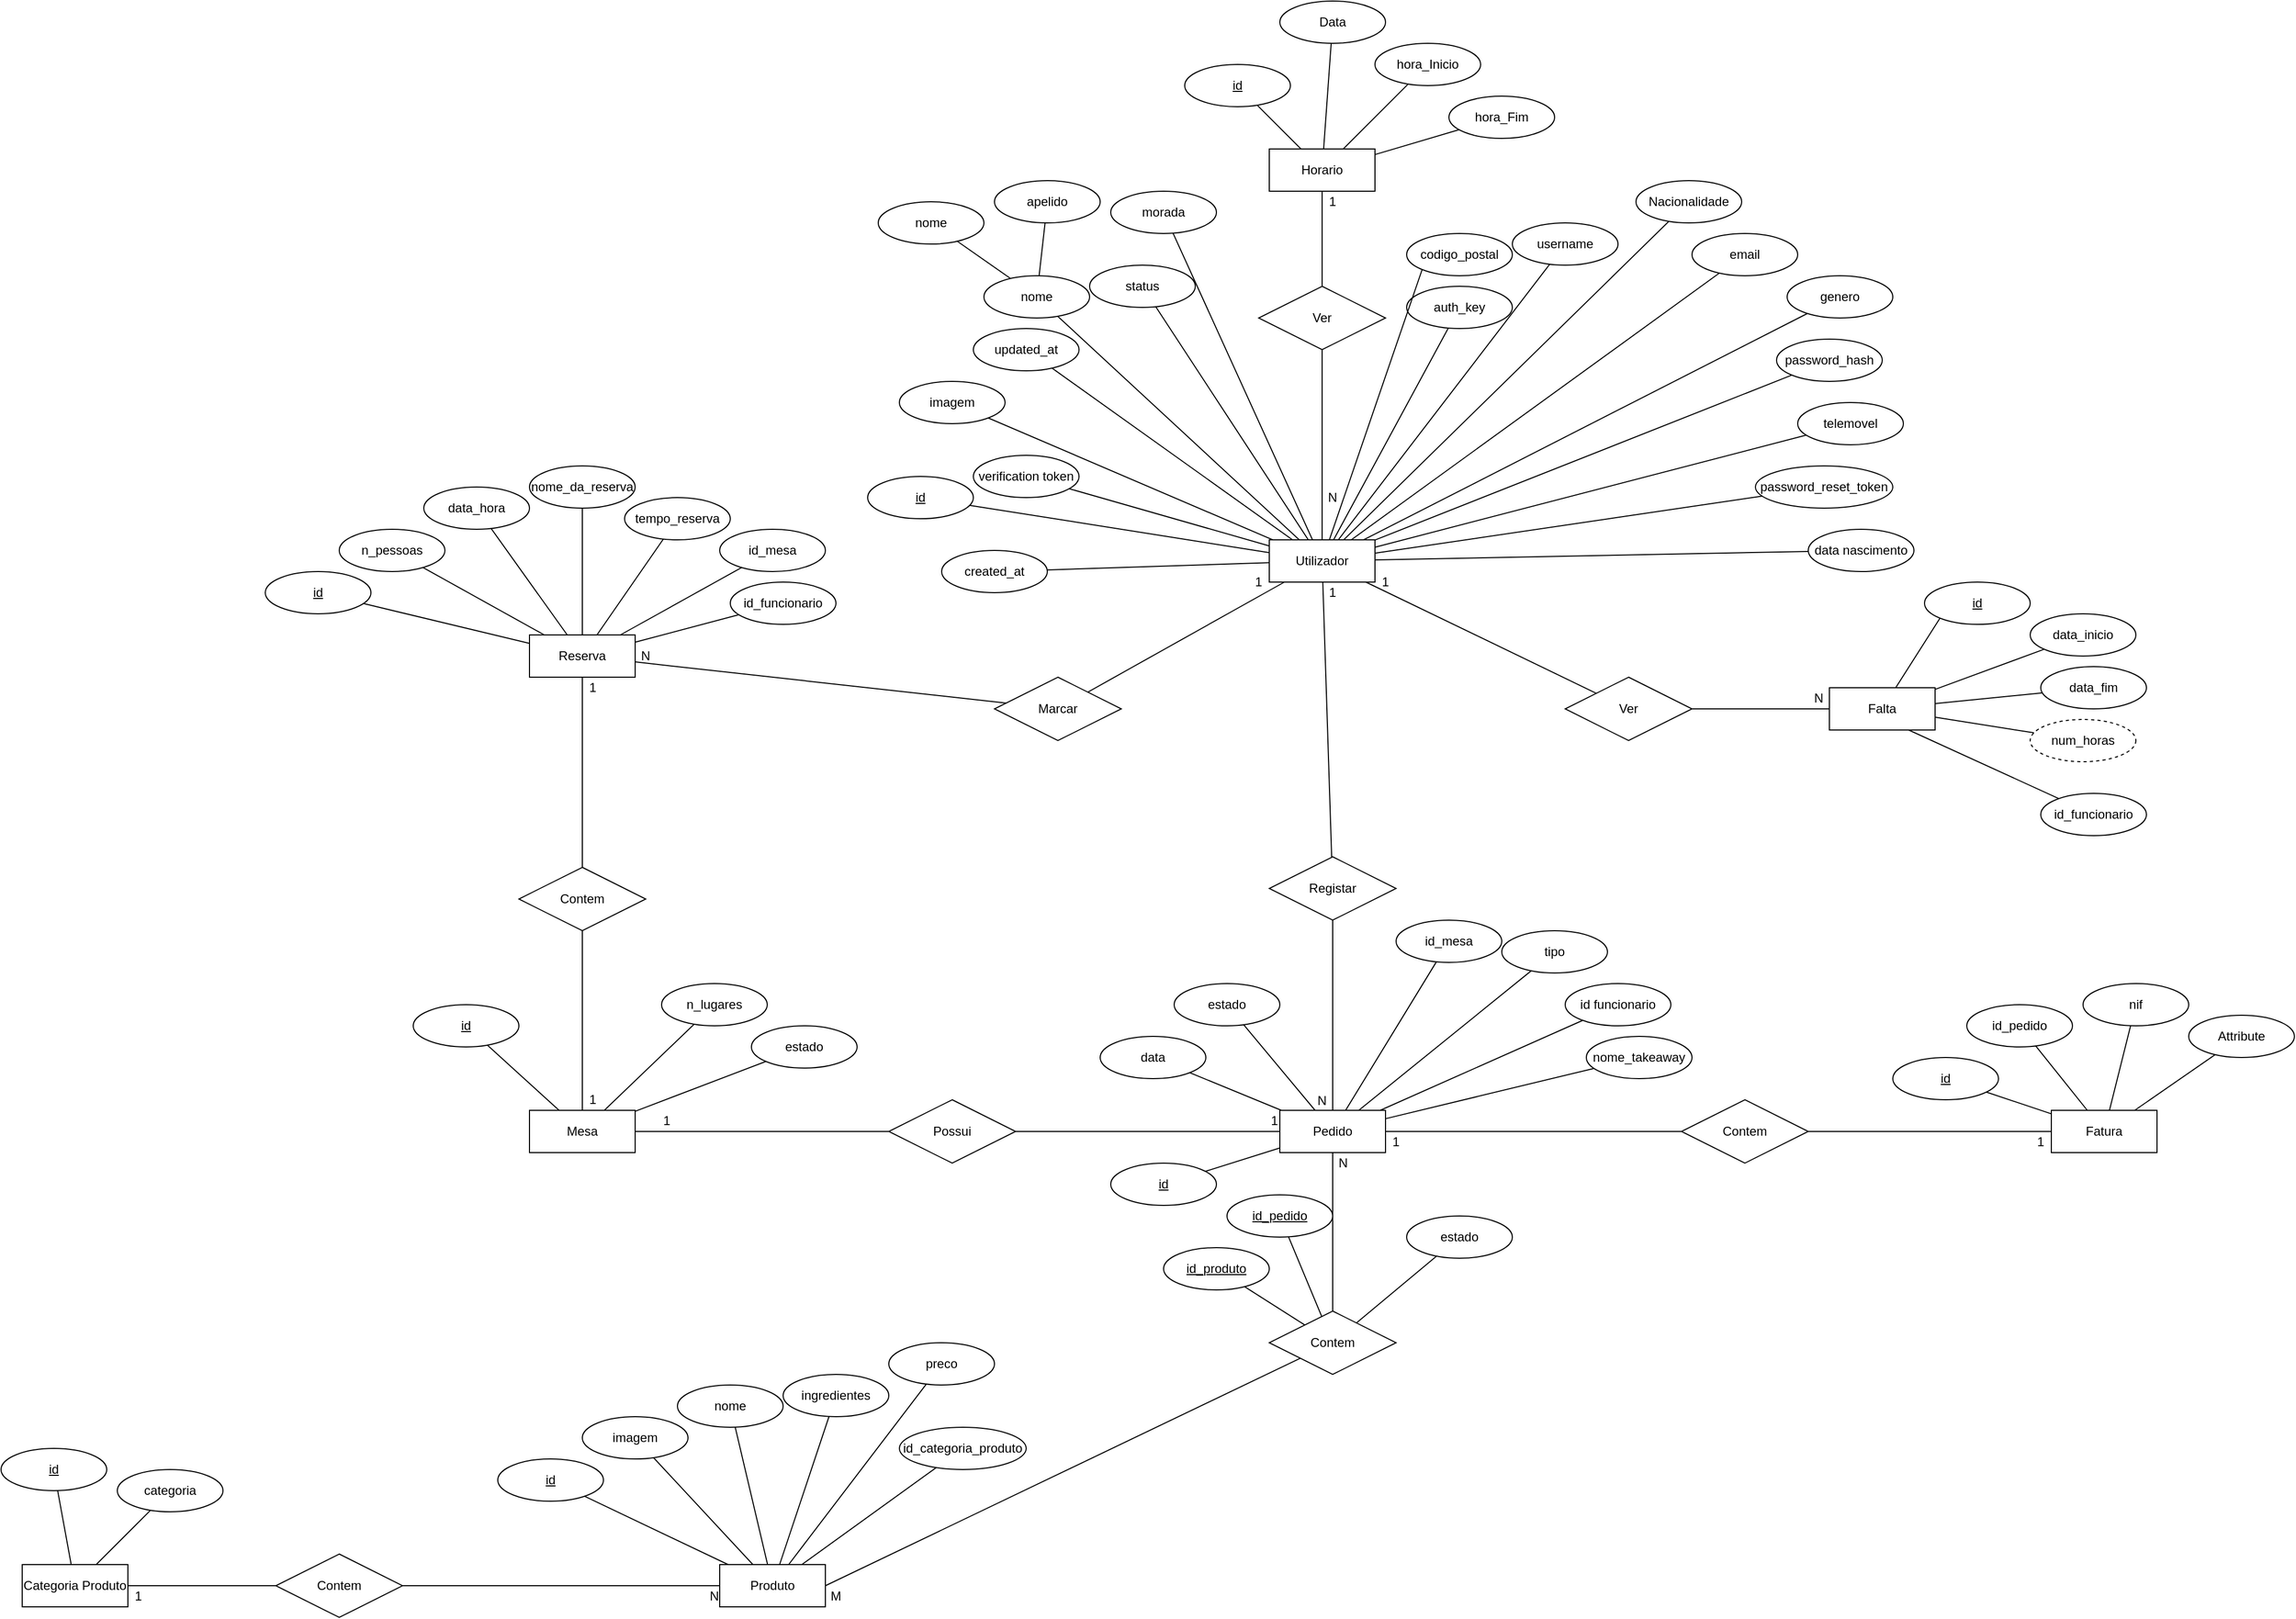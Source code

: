 <mxfile version="13.8.1" type="device"><diagram id="C5RBs43oDa-KdzZeNtuy" name="Page-1"><mxGraphModel dx="1725" dy="511" grid="1" gridSize="10" guides="1" tooltips="1" connect="1" arrows="1" fold="1" page="1" pageScale="1" pageWidth="827" pageHeight="1169" math="0" shadow="0"><root><mxCell id="WIyWlLk6GJQsqaUBKTNV-0"/><mxCell id="WIyWlLk6GJQsqaUBKTNV-1" parent="WIyWlLk6GJQsqaUBKTNV-0"/><mxCell id="tw2phySvAn0_-a8bpl9x-1" value="Horario" style="whiteSpace=wrap;html=1;align=center;" parent="WIyWlLk6GJQsqaUBKTNV-1" vertex="1"><mxGeometry x="380" y="140" width="100" height="40" as="geometry"/></mxCell><mxCell id="tw2phySvAn0_-a8bpl9x-2" value="id" style="ellipse;whiteSpace=wrap;html=1;align=center;fontStyle=4;" parent="WIyWlLk6GJQsqaUBKTNV-1" vertex="1"><mxGeometry x="300" y="60" width="100" height="40" as="geometry"/></mxCell><mxCell id="tw2phySvAn0_-a8bpl9x-4" value="Data" style="ellipse;whiteSpace=wrap;html=1;align=center;" parent="WIyWlLk6GJQsqaUBKTNV-1" vertex="1"><mxGeometry x="390" width="100" height="40" as="geometry"/></mxCell><mxCell id="tw2phySvAn0_-a8bpl9x-5" value="hora_Inicio" style="ellipse;whiteSpace=wrap;html=1;align=center;" parent="WIyWlLk6GJQsqaUBKTNV-1" vertex="1"><mxGeometry x="480" y="40" width="100" height="40" as="geometry"/></mxCell><mxCell id="tw2phySvAn0_-a8bpl9x-6" value="hora_Fim" style="ellipse;whiteSpace=wrap;html=1;align=center;" parent="WIyWlLk6GJQsqaUBKTNV-1" vertex="1"><mxGeometry x="550" y="90" width="100" height="40" as="geometry"/></mxCell><mxCell id="tw2phySvAn0_-a8bpl9x-7" value="" style="endArrow=none;html=1;rounded=0;" parent="WIyWlLk6GJQsqaUBKTNV-1" source="tw2phySvAn0_-a8bpl9x-2" target="tw2phySvAn0_-a8bpl9x-1" edge="1"><mxGeometry relative="1" as="geometry"><mxPoint x="330" y="170" as="sourcePoint"/><mxPoint x="490" y="170" as="targetPoint"/></mxGeometry></mxCell><mxCell id="tw2phySvAn0_-a8bpl9x-8" value="" style="endArrow=none;html=1;rounded=0;" parent="WIyWlLk6GJQsqaUBKTNV-1" source="tw2phySvAn0_-a8bpl9x-4" target="tw2phySvAn0_-a8bpl9x-1" edge="1"><mxGeometry relative="1" as="geometry"><mxPoint x="330" y="170" as="sourcePoint"/><mxPoint x="490" y="170" as="targetPoint"/></mxGeometry></mxCell><mxCell id="tw2phySvAn0_-a8bpl9x-9" value="" style="endArrow=none;html=1;rounded=0;" parent="WIyWlLk6GJQsqaUBKTNV-1" source="tw2phySvAn0_-a8bpl9x-5" target="tw2phySvAn0_-a8bpl9x-1" edge="1"><mxGeometry relative="1" as="geometry"><mxPoint x="330" y="170" as="sourcePoint"/><mxPoint x="490" y="170" as="targetPoint"/></mxGeometry></mxCell><mxCell id="tw2phySvAn0_-a8bpl9x-10" value="" style="endArrow=none;html=1;rounded=0;" parent="WIyWlLk6GJQsqaUBKTNV-1" source="tw2phySvAn0_-a8bpl9x-6" target="tw2phySvAn0_-a8bpl9x-1" edge="1"><mxGeometry relative="1" as="geometry"><mxPoint x="330" y="170" as="sourcePoint"/><mxPoint x="490" y="170" as="targetPoint"/></mxGeometry></mxCell><mxCell id="tw2phySvAn0_-a8bpl9x-11" value="Ver" style="shape=rhombus;perimeter=rhombusPerimeter;whiteSpace=wrap;html=1;align=center;" parent="WIyWlLk6GJQsqaUBKTNV-1" vertex="1"><mxGeometry x="370" y="270" width="120" height="60" as="geometry"/></mxCell><mxCell id="tw2phySvAn0_-a8bpl9x-12" value="Utilizador" style="whiteSpace=wrap;html=1;align=center;" parent="WIyWlLk6GJQsqaUBKTNV-1" vertex="1"><mxGeometry x="380" y="510" width="100" height="40" as="geometry"/></mxCell><mxCell id="tw2phySvAn0_-a8bpl9x-14" value="id" style="ellipse;whiteSpace=wrap;html=1;align=center;fontStyle=4;" parent="WIyWlLk6GJQsqaUBKTNV-1" vertex="1"><mxGeometry y="450" width="100" height="40" as="geometry"/></mxCell><mxCell id="tw2phySvAn0_-a8bpl9x-15" value="imagem" style="ellipse;whiteSpace=wrap;html=1;align=center;" parent="WIyWlLk6GJQsqaUBKTNV-1" vertex="1"><mxGeometry x="30" y="360" width="100" height="40" as="geometry"/></mxCell><mxCell id="tw2phySvAn0_-a8bpl9x-16" value="nome" style="ellipse;whiteSpace=wrap;html=1;align=center;" parent="WIyWlLk6GJQsqaUBKTNV-1" vertex="1"><mxGeometry x="110" y="260" width="100" height="40" as="geometry"/></mxCell><mxCell id="tw2phySvAn0_-a8bpl9x-17" value="nome" style="ellipse;whiteSpace=wrap;html=1;align=center;" parent="WIyWlLk6GJQsqaUBKTNV-1" vertex="1"><mxGeometry x="10" y="190" width="100" height="40" as="geometry"/></mxCell><mxCell id="tw2phySvAn0_-a8bpl9x-18" value="apelido" style="ellipse;whiteSpace=wrap;html=1;align=center;" parent="WIyWlLk6GJQsqaUBKTNV-1" vertex="1"><mxGeometry x="120" y="170" width="100" height="40" as="geometry"/></mxCell><mxCell id="tw2phySvAn0_-a8bpl9x-19" value="" style="endArrow=none;html=1;rounded=0;" parent="WIyWlLk6GJQsqaUBKTNV-1" source="tw2phySvAn0_-a8bpl9x-17" target="tw2phySvAn0_-a8bpl9x-16" edge="1"><mxGeometry relative="1" as="geometry"><mxPoint x="330" y="350" as="sourcePoint"/><mxPoint x="490" y="350" as="targetPoint"/></mxGeometry></mxCell><mxCell id="tw2phySvAn0_-a8bpl9x-21" value="" style="endArrow=none;html=1;rounded=0;" parent="WIyWlLk6GJQsqaUBKTNV-1" source="tw2phySvAn0_-a8bpl9x-18" target="tw2phySvAn0_-a8bpl9x-16" edge="1"><mxGeometry relative="1" as="geometry"><mxPoint x="330" y="350" as="sourcePoint"/><mxPoint x="490" y="350" as="targetPoint"/></mxGeometry></mxCell><mxCell id="tw2phySvAn0_-a8bpl9x-22" value="morada" style="ellipse;whiteSpace=wrap;html=1;align=center;" parent="WIyWlLk6GJQsqaUBKTNV-1" vertex="1"><mxGeometry x="230" y="180" width="100" height="40" as="geometry"/></mxCell><mxCell id="tw2phySvAn0_-a8bpl9x-23" value="codigo_postal" style="ellipse;whiteSpace=wrap;html=1;align=center;" parent="WIyWlLk6GJQsqaUBKTNV-1" vertex="1"><mxGeometry x="510" y="220" width="100" height="40" as="geometry"/></mxCell><mxCell id="tw2phySvAn0_-a8bpl9x-25" value="" style="endArrow=none;html=1;rounded=0;" parent="WIyWlLk6GJQsqaUBKTNV-1" source="tw2phySvAn0_-a8bpl9x-16" target="tw2phySvAn0_-a8bpl9x-12" edge="1"><mxGeometry relative="1" as="geometry"><mxPoint x="330" y="350" as="sourcePoint"/><mxPoint x="490" y="350" as="targetPoint"/></mxGeometry></mxCell><mxCell id="tw2phySvAn0_-a8bpl9x-26" value="Nacionalidade" style="ellipse;whiteSpace=wrap;html=1;align=center;" parent="WIyWlLk6GJQsqaUBKTNV-1" vertex="1"><mxGeometry x="727" y="170" width="100" height="40" as="geometry"/></mxCell><mxCell id="tw2phySvAn0_-a8bpl9x-27" value="genero" style="ellipse;whiteSpace=wrap;html=1;align=center;" parent="WIyWlLk6GJQsqaUBKTNV-1" vertex="1"><mxGeometry x="870" y="260" width="100" height="40" as="geometry"/></mxCell><mxCell id="tw2phySvAn0_-a8bpl9x-28" value="telemovel" style="ellipse;whiteSpace=wrap;html=1;align=center;" parent="WIyWlLk6GJQsqaUBKTNV-1" vertex="1"><mxGeometry x="880" y="380" width="100" height="40" as="geometry"/></mxCell><mxCell id="tw2phySvAn0_-a8bpl9x-29" value="data nascimento" style="ellipse;whiteSpace=wrap;html=1;align=center;" parent="WIyWlLk6GJQsqaUBKTNV-1" vertex="1"><mxGeometry x="890" y="500" width="100" height="40" as="geometry"/></mxCell><mxCell id="tw2phySvAn0_-a8bpl9x-30" value="username" style="ellipse;whiteSpace=wrap;html=1;align=center;" parent="WIyWlLk6GJQsqaUBKTNV-1" vertex="1"><mxGeometry x="610" y="210" width="100" height="40" as="geometry"/></mxCell><mxCell id="tw2phySvAn0_-a8bpl9x-31" value="email" style="ellipse;whiteSpace=wrap;html=1;align=center;" parent="WIyWlLk6GJQsqaUBKTNV-1" vertex="1"><mxGeometry x="780" y="220" width="100" height="40" as="geometry"/></mxCell><mxCell id="tw2phySvAn0_-a8bpl9x-32" value="auth_key" style="ellipse;whiteSpace=wrap;html=1;align=center;" parent="WIyWlLk6GJQsqaUBKTNV-1" vertex="1"><mxGeometry x="510" y="270" width="100" height="40" as="geometry"/></mxCell><mxCell id="tw2phySvAn0_-a8bpl9x-33" value="password_hash" style="ellipse;whiteSpace=wrap;html=1;align=center;" parent="WIyWlLk6GJQsqaUBKTNV-1" vertex="1"><mxGeometry x="860" y="320" width="100" height="40" as="geometry"/></mxCell><mxCell id="tw2phySvAn0_-a8bpl9x-34" value="password_reset_token" style="ellipse;whiteSpace=wrap;html=1;align=center;" parent="WIyWlLk6GJQsqaUBKTNV-1" vertex="1"><mxGeometry x="840" y="440" width="130" height="40" as="geometry"/></mxCell><mxCell id="tw2phySvAn0_-a8bpl9x-35" value="verification token" style="ellipse;whiteSpace=wrap;html=1;align=center;" parent="WIyWlLk6GJQsqaUBKTNV-1" vertex="1"><mxGeometry x="100" y="430" width="100" height="40" as="geometry"/></mxCell><mxCell id="tw2phySvAn0_-a8bpl9x-36" value="status" style="ellipse;whiteSpace=wrap;html=1;align=center;" parent="WIyWlLk6GJQsqaUBKTNV-1" vertex="1"><mxGeometry x="210" y="250" width="100" height="40" as="geometry"/></mxCell><mxCell id="tw2phySvAn0_-a8bpl9x-37" value="created_at" style="ellipse;whiteSpace=wrap;html=1;align=center;" parent="WIyWlLk6GJQsqaUBKTNV-1" vertex="1"><mxGeometry x="70" y="520" width="100" height="40" as="geometry"/></mxCell><mxCell id="tw2phySvAn0_-a8bpl9x-38" value="updated_at" style="ellipse;whiteSpace=wrap;html=1;align=center;" parent="WIyWlLk6GJQsqaUBKTNV-1" vertex="1"><mxGeometry x="100" y="310" width="100" height="40" as="geometry"/></mxCell><mxCell id="tw2phySvAn0_-a8bpl9x-39" value="" style="endArrow=none;html=1;rounded=0;" parent="WIyWlLk6GJQsqaUBKTNV-1" source="tw2phySvAn0_-a8bpl9x-14" target="tw2phySvAn0_-a8bpl9x-12" edge="1"><mxGeometry relative="1" as="geometry"><mxPoint x="330" y="350" as="sourcePoint"/><mxPoint x="490" y="350" as="targetPoint"/></mxGeometry></mxCell><mxCell id="tw2phySvAn0_-a8bpl9x-40" value="" style="endArrow=none;html=1;rounded=0;" parent="WIyWlLk6GJQsqaUBKTNV-1" source="tw2phySvAn0_-a8bpl9x-15" target="tw2phySvAn0_-a8bpl9x-12" edge="1"><mxGeometry relative="1" as="geometry"><mxPoint x="330" y="350" as="sourcePoint"/><mxPoint x="490" y="350" as="targetPoint"/></mxGeometry></mxCell><mxCell id="tw2phySvAn0_-a8bpl9x-42" value="" style="endArrow=none;html=1;rounded=0;" parent="WIyWlLk6GJQsqaUBKTNV-1" source="tw2phySvAn0_-a8bpl9x-38" target="tw2phySvAn0_-a8bpl9x-12" edge="1"><mxGeometry relative="1" as="geometry"><mxPoint x="330" y="350" as="sourcePoint"/><mxPoint x="490" y="350" as="targetPoint"/></mxGeometry></mxCell><mxCell id="tw2phySvAn0_-a8bpl9x-43" value="" style="endArrow=none;html=1;rounded=0;" parent="WIyWlLk6GJQsqaUBKTNV-1" source="tw2phySvAn0_-a8bpl9x-36" target="tw2phySvAn0_-a8bpl9x-12" edge="1"><mxGeometry relative="1" as="geometry"><mxPoint x="330" y="350" as="sourcePoint"/><mxPoint x="490" y="350" as="targetPoint"/></mxGeometry></mxCell><mxCell id="tw2phySvAn0_-a8bpl9x-45" value="" style="endArrow=none;html=1;rounded=0;" parent="WIyWlLk6GJQsqaUBKTNV-1" source="tw2phySvAn0_-a8bpl9x-22" target="tw2phySvAn0_-a8bpl9x-12" edge="1"><mxGeometry relative="1" as="geometry"><mxPoint x="330" y="350" as="sourcePoint"/><mxPoint x="490" y="350" as="targetPoint"/></mxGeometry></mxCell><mxCell id="tw2phySvAn0_-a8bpl9x-46" value="" style="endArrow=none;html=1;rounded=0;" parent="WIyWlLk6GJQsqaUBKTNV-1" source="tw2phySvAn0_-a8bpl9x-30" target="tw2phySvAn0_-a8bpl9x-12" edge="1"><mxGeometry relative="1" as="geometry"><mxPoint x="330" y="350" as="sourcePoint"/><mxPoint x="490" y="350" as="targetPoint"/></mxGeometry></mxCell><mxCell id="tw2phySvAn0_-a8bpl9x-48" value="" style="endArrow=none;html=1;rounded=0;" parent="WIyWlLk6GJQsqaUBKTNV-1" source="tw2phySvAn0_-a8bpl9x-32" target="tw2phySvAn0_-a8bpl9x-12" edge="1"><mxGeometry relative="1" as="geometry"><mxPoint x="330" y="350" as="sourcePoint"/><mxPoint x="490" y="350" as="targetPoint"/></mxGeometry></mxCell><mxCell id="tw2phySvAn0_-a8bpl9x-49" value="" style="endArrow=none;html=1;rounded=0;" parent="WIyWlLk6GJQsqaUBKTNV-1" source="tw2phySvAn0_-a8bpl9x-26" target="tw2phySvAn0_-a8bpl9x-12" edge="1"><mxGeometry relative="1" as="geometry"><mxPoint x="330" y="350" as="sourcePoint"/><mxPoint x="490" y="350" as="targetPoint"/></mxGeometry></mxCell><mxCell id="tw2phySvAn0_-a8bpl9x-50" value="" style="endArrow=none;html=1;rounded=0;" parent="WIyWlLk6GJQsqaUBKTNV-1" source="tw2phySvAn0_-a8bpl9x-31" target="tw2phySvAn0_-a8bpl9x-12" edge="1"><mxGeometry relative="1" as="geometry"><mxPoint x="330" y="350" as="sourcePoint"/><mxPoint x="490" y="350" as="targetPoint"/></mxGeometry></mxCell><mxCell id="tw2phySvAn0_-a8bpl9x-51" value="" style="endArrow=none;html=1;rounded=0;" parent="WIyWlLk6GJQsqaUBKTNV-1" source="tw2phySvAn0_-a8bpl9x-27" target="tw2phySvAn0_-a8bpl9x-12" edge="1"><mxGeometry relative="1" as="geometry"><mxPoint x="330" y="350" as="sourcePoint"/><mxPoint x="490" y="350" as="targetPoint"/></mxGeometry></mxCell><mxCell id="tw2phySvAn0_-a8bpl9x-52" value="" style="endArrow=none;html=1;rounded=0;" parent="WIyWlLk6GJQsqaUBKTNV-1" source="tw2phySvAn0_-a8bpl9x-33" target="tw2phySvAn0_-a8bpl9x-12" edge="1"><mxGeometry relative="1" as="geometry"><mxPoint x="610" y="430" as="sourcePoint"/><mxPoint x="490" y="350" as="targetPoint"/></mxGeometry></mxCell><mxCell id="tw2phySvAn0_-a8bpl9x-53" value="" style="endArrow=none;html=1;rounded=0;" parent="WIyWlLk6GJQsqaUBKTNV-1" source="tw2phySvAn0_-a8bpl9x-28" target="tw2phySvAn0_-a8bpl9x-12" edge="1"><mxGeometry relative="1" as="geometry"><mxPoint x="330" y="350" as="sourcePoint"/><mxPoint x="490" y="350" as="targetPoint"/></mxGeometry></mxCell><mxCell id="tw2phySvAn0_-a8bpl9x-54" value="" style="endArrow=none;html=1;rounded=0;" parent="WIyWlLk6GJQsqaUBKTNV-1" source="tw2phySvAn0_-a8bpl9x-34" target="tw2phySvAn0_-a8bpl9x-12" edge="1"><mxGeometry relative="1" as="geometry"><mxPoint x="330" y="350" as="sourcePoint"/><mxPoint x="490" y="350" as="targetPoint"/></mxGeometry></mxCell><mxCell id="tw2phySvAn0_-a8bpl9x-55" value="" style="endArrow=none;html=1;rounded=0;" parent="WIyWlLk6GJQsqaUBKTNV-1" source="tw2phySvAn0_-a8bpl9x-29" target="tw2phySvAn0_-a8bpl9x-12" edge="1"><mxGeometry relative="1" as="geometry"><mxPoint x="330" y="350" as="sourcePoint"/><mxPoint x="490" y="350" as="targetPoint"/></mxGeometry></mxCell><mxCell id="tw2phySvAn0_-a8bpl9x-56" value="" style="endArrow=none;html=1;rounded=0;" parent="WIyWlLk6GJQsqaUBKTNV-1" source="tw2phySvAn0_-a8bpl9x-35" target="tw2phySvAn0_-a8bpl9x-12" edge="1"><mxGeometry relative="1" as="geometry"><mxPoint x="160" y="350" as="sourcePoint"/><mxPoint x="320" y="350" as="targetPoint"/></mxGeometry></mxCell><mxCell id="tw2phySvAn0_-a8bpl9x-57" value="" style="endArrow=none;html=1;rounded=0;" parent="WIyWlLk6GJQsqaUBKTNV-1" source="tw2phySvAn0_-a8bpl9x-37" target="tw2phySvAn0_-a8bpl9x-12" edge="1"><mxGeometry relative="1" as="geometry"><mxPoint x="160" y="350" as="sourcePoint"/><mxPoint x="320" y="350" as="targetPoint"/></mxGeometry></mxCell><mxCell id="tw2phySvAn0_-a8bpl9x-58" value="Falta" style="whiteSpace=wrap;html=1;align=center;" parent="WIyWlLk6GJQsqaUBKTNV-1" vertex="1"><mxGeometry x="910" y="650" width="100" height="40" as="geometry"/></mxCell><mxCell id="tw2phySvAn0_-a8bpl9x-59" value="id" style="ellipse;whiteSpace=wrap;html=1;align=center;fontStyle=4;" parent="WIyWlLk6GJQsqaUBKTNV-1" vertex="1"><mxGeometry x="1000" y="550" width="100" height="40" as="geometry"/></mxCell><mxCell id="tw2phySvAn0_-a8bpl9x-60" value="data_inicio" style="ellipse;whiteSpace=wrap;html=1;align=center;" parent="WIyWlLk6GJQsqaUBKTNV-1" vertex="1"><mxGeometry x="1100" y="580" width="100" height="40" as="geometry"/></mxCell><mxCell id="tw2phySvAn0_-a8bpl9x-61" value="data_fim" style="ellipse;whiteSpace=wrap;html=1;align=center;" parent="WIyWlLk6GJQsqaUBKTNV-1" vertex="1"><mxGeometry x="1110" y="630" width="100" height="40" as="geometry"/></mxCell><mxCell id="tw2phySvAn0_-a8bpl9x-63" value="id_funcionario" style="ellipse;whiteSpace=wrap;html=1;align=center;" parent="WIyWlLk6GJQsqaUBKTNV-1" vertex="1"><mxGeometry x="1110" y="750" width="100" height="40" as="geometry"/></mxCell><mxCell id="tw2phySvAn0_-a8bpl9x-64" value="" style="endArrow=none;html=1;rounded=0;exitX=0;exitY=1;exitDx=0;exitDy=0;" parent="WIyWlLk6GJQsqaUBKTNV-1" source="tw2phySvAn0_-a8bpl9x-59" target="tw2phySvAn0_-a8bpl9x-58" edge="1"><mxGeometry relative="1" as="geometry"><mxPoint x="690" y="720" as="sourcePoint"/><mxPoint x="850" y="720" as="targetPoint"/></mxGeometry></mxCell><mxCell id="tw2phySvAn0_-a8bpl9x-65" value="" style="endArrow=none;html=1;rounded=0;" parent="WIyWlLk6GJQsqaUBKTNV-1" source="tw2phySvAn0_-a8bpl9x-60" target="tw2phySvAn0_-a8bpl9x-58" edge="1"><mxGeometry relative="1" as="geometry"><mxPoint x="690" y="720" as="sourcePoint"/><mxPoint x="850" y="720" as="targetPoint"/></mxGeometry></mxCell><mxCell id="tw2phySvAn0_-a8bpl9x-66" value="" style="endArrow=none;html=1;rounded=0;" parent="WIyWlLk6GJQsqaUBKTNV-1" source="tw2phySvAn0_-a8bpl9x-61" target="tw2phySvAn0_-a8bpl9x-58" edge="1"><mxGeometry relative="1" as="geometry"><mxPoint x="690" y="720" as="sourcePoint"/><mxPoint x="850" y="720" as="targetPoint"/></mxGeometry></mxCell><mxCell id="tw2phySvAn0_-a8bpl9x-67" value="" style="endArrow=none;html=1;rounded=0;" parent="WIyWlLk6GJQsqaUBKTNV-1" source="tw2phySvAn0_-a8bpl9x-58" target="tw2phySvAn0_-a8bpl9x-71" edge="1"><mxGeometry relative="1" as="geometry"><mxPoint x="690" y="720" as="sourcePoint"/><mxPoint x="1115.279" y="701.056" as="targetPoint"/></mxGeometry></mxCell><mxCell id="tw2phySvAn0_-a8bpl9x-68" value="" style="endArrow=none;html=1;rounded=0;exitX=0.75;exitY=1;exitDx=0;exitDy=0;" parent="WIyWlLk6GJQsqaUBKTNV-1" source="tw2phySvAn0_-a8bpl9x-58" target="tw2phySvAn0_-a8bpl9x-63" edge="1"><mxGeometry relative="1" as="geometry"><mxPoint x="690" y="720" as="sourcePoint"/><mxPoint x="850" y="720" as="targetPoint"/></mxGeometry></mxCell><mxCell id="tw2phySvAn0_-a8bpl9x-69" value="Ver" style="shape=rhombus;perimeter=rhombusPerimeter;whiteSpace=wrap;html=1;align=center;" parent="WIyWlLk6GJQsqaUBKTNV-1" vertex="1"><mxGeometry x="660" y="640" width="120" height="60" as="geometry"/></mxCell><mxCell id="tw2phySvAn0_-a8bpl9x-70" value="Marcar" style="shape=rhombus;perimeter=rhombusPerimeter;whiteSpace=wrap;html=1;align=center;" parent="WIyWlLk6GJQsqaUBKTNV-1" vertex="1"><mxGeometry x="120" y="640" width="120" height="60" as="geometry"/></mxCell><mxCell id="tw2phySvAn0_-a8bpl9x-71" value="num_horas" style="ellipse;whiteSpace=wrap;html=1;align=center;dashed=1;" parent="WIyWlLk6GJQsqaUBKTNV-1" vertex="1"><mxGeometry x="1100" y="680" width="100" height="40" as="geometry"/></mxCell><mxCell id="tw2phySvAn0_-a8bpl9x-72" value="Reserva" style="whiteSpace=wrap;html=1;align=center;" parent="WIyWlLk6GJQsqaUBKTNV-1" vertex="1"><mxGeometry x="-320" y="600" width="100" height="40" as="geometry"/></mxCell><mxCell id="tw2phySvAn0_-a8bpl9x-73" value="id" style="ellipse;whiteSpace=wrap;html=1;align=center;fontStyle=4;" parent="WIyWlLk6GJQsqaUBKTNV-1" vertex="1"><mxGeometry x="-570" y="540" width="100" height="40" as="geometry"/></mxCell><mxCell id="tw2phySvAn0_-a8bpl9x-74" value="" style="endArrow=none;html=1;rounded=0;" parent="WIyWlLk6GJQsqaUBKTNV-1" source="tw2phySvAn0_-a8bpl9x-73" target="tw2phySvAn0_-a8bpl9x-72" edge="1"><mxGeometry relative="1" as="geometry"><mxPoint x="-220" y="650" as="sourcePoint"/><mxPoint x="-60" y="650" as="targetPoint"/></mxGeometry></mxCell><mxCell id="tw2phySvAn0_-a8bpl9x-75" value="n_pessoas" style="ellipse;whiteSpace=wrap;html=1;align=center;" parent="WIyWlLk6GJQsqaUBKTNV-1" vertex="1"><mxGeometry x="-500" y="500" width="100" height="40" as="geometry"/></mxCell><mxCell id="tw2phySvAn0_-a8bpl9x-76" value="data_hora" style="ellipse;whiteSpace=wrap;html=1;align=center;" parent="WIyWlLk6GJQsqaUBKTNV-1" vertex="1"><mxGeometry x="-420" y="460" width="100" height="40" as="geometry"/></mxCell><mxCell id="tw2phySvAn0_-a8bpl9x-77" value="nome_da_reserva" style="ellipse;whiteSpace=wrap;html=1;align=center;" parent="WIyWlLk6GJQsqaUBKTNV-1" vertex="1"><mxGeometry x="-320" y="440" width="100" height="40" as="geometry"/></mxCell><mxCell id="tw2phySvAn0_-a8bpl9x-78" value="tempo_reserva" style="ellipse;whiteSpace=wrap;html=1;align=center;" parent="WIyWlLk6GJQsqaUBKTNV-1" vertex="1"><mxGeometry x="-230" y="470" width="100" height="40" as="geometry"/></mxCell><mxCell id="tw2phySvAn0_-a8bpl9x-79" value="id_mesa" style="ellipse;whiteSpace=wrap;html=1;align=center;" parent="WIyWlLk6GJQsqaUBKTNV-1" vertex="1"><mxGeometry x="-140" y="500" width="100" height="40" as="geometry"/></mxCell><mxCell id="tw2phySvAn0_-a8bpl9x-80" value="id_funcionario" style="ellipse;whiteSpace=wrap;html=1;align=center;" parent="WIyWlLk6GJQsqaUBKTNV-1" vertex="1"><mxGeometry x="-130" y="550" width="100" height="40" as="geometry"/></mxCell><mxCell id="tw2phySvAn0_-a8bpl9x-81" value="" style="endArrow=none;html=1;rounded=0;" parent="WIyWlLk6GJQsqaUBKTNV-1" source="tw2phySvAn0_-a8bpl9x-75" target="tw2phySvAn0_-a8bpl9x-72" edge="1"><mxGeometry relative="1" as="geometry"><mxPoint x="-400" y="650" as="sourcePoint"/><mxPoint x="-240" y="650" as="targetPoint"/></mxGeometry></mxCell><mxCell id="tw2phySvAn0_-a8bpl9x-82" value="" style="endArrow=none;html=1;rounded=0;" parent="WIyWlLk6GJQsqaUBKTNV-1" source="tw2phySvAn0_-a8bpl9x-76" target="tw2phySvAn0_-a8bpl9x-72" edge="1"><mxGeometry relative="1" as="geometry"><mxPoint x="-400" y="650" as="sourcePoint"/><mxPoint x="-260" y="630" as="targetPoint"/></mxGeometry></mxCell><mxCell id="tw2phySvAn0_-a8bpl9x-83" value="" style="endArrow=none;html=1;rounded=0;" parent="WIyWlLk6GJQsqaUBKTNV-1" source="tw2phySvAn0_-a8bpl9x-77" target="tw2phySvAn0_-a8bpl9x-72" edge="1"><mxGeometry relative="1" as="geometry"><mxPoint x="-400" y="650" as="sourcePoint"/><mxPoint x="-240" y="650" as="targetPoint"/></mxGeometry></mxCell><mxCell id="tw2phySvAn0_-a8bpl9x-84" value="" style="endArrow=none;html=1;rounded=0;" parent="WIyWlLk6GJQsqaUBKTNV-1" source="tw2phySvAn0_-a8bpl9x-78" target="tw2phySvAn0_-a8bpl9x-72" edge="1"><mxGeometry relative="1" as="geometry"><mxPoint x="-400" y="650" as="sourcePoint"/><mxPoint x="-230" y="620" as="targetPoint"/></mxGeometry></mxCell><mxCell id="tw2phySvAn0_-a8bpl9x-85" value="" style="endArrow=none;html=1;rounded=0;" parent="WIyWlLk6GJQsqaUBKTNV-1" source="tw2phySvAn0_-a8bpl9x-79" target="tw2phySvAn0_-a8bpl9x-72" edge="1"><mxGeometry relative="1" as="geometry"><mxPoint x="-400" y="650" as="sourcePoint"/><mxPoint x="-240" y="650" as="targetPoint"/></mxGeometry></mxCell><mxCell id="tw2phySvAn0_-a8bpl9x-86" value="" style="endArrow=none;html=1;rounded=0;" parent="WIyWlLk6GJQsqaUBKTNV-1" source="tw2phySvAn0_-a8bpl9x-80" target="tw2phySvAn0_-a8bpl9x-72" edge="1"><mxGeometry relative="1" as="geometry"><mxPoint x="-400" y="650" as="sourcePoint"/><mxPoint x="-240" y="650" as="targetPoint"/></mxGeometry></mxCell><mxCell id="tw2phySvAn0_-a8bpl9x-87" value="Registar" style="shape=rhombus;perimeter=rhombusPerimeter;whiteSpace=wrap;html=1;align=center;" parent="WIyWlLk6GJQsqaUBKTNV-1" vertex="1"><mxGeometry x="380" y="810" width="120" height="60" as="geometry"/></mxCell><mxCell id="tw2phySvAn0_-a8bpl9x-88" value="Pedido" style="whiteSpace=wrap;html=1;align=center;" parent="WIyWlLk6GJQsqaUBKTNV-1" vertex="1"><mxGeometry x="390" y="1050" width="100" height="40" as="geometry"/></mxCell><mxCell id="tw2phySvAn0_-a8bpl9x-89" value="id" style="ellipse;whiteSpace=wrap;html=1;align=center;fontStyle=4;" parent="WIyWlLk6GJQsqaUBKTNV-1" vertex="1"><mxGeometry x="230" y="1100" width="100" height="40" as="geometry"/></mxCell><mxCell id="tw2phySvAn0_-a8bpl9x-90" value="data" style="ellipse;whiteSpace=wrap;html=1;align=center;" parent="WIyWlLk6GJQsqaUBKTNV-1" vertex="1"><mxGeometry x="220" y="980" width="100" height="40" as="geometry"/></mxCell><mxCell id="tw2phySvAn0_-a8bpl9x-91" value="estado" style="ellipse;whiteSpace=wrap;html=1;align=center;" parent="WIyWlLk6GJQsqaUBKTNV-1" vertex="1"><mxGeometry x="290" y="930" width="100" height="40" as="geometry"/></mxCell><mxCell id="tw2phySvAn0_-a8bpl9x-92" value="id_mesa" style="ellipse;whiteSpace=wrap;html=1;align=center;" parent="WIyWlLk6GJQsqaUBKTNV-1" vertex="1"><mxGeometry x="500" y="870" width="100" height="40" as="geometry"/></mxCell><mxCell id="tw2phySvAn0_-a8bpl9x-93" value="tipo" style="ellipse;whiteSpace=wrap;html=1;align=center;" parent="WIyWlLk6GJQsqaUBKTNV-1" vertex="1"><mxGeometry x="600" y="880" width="100" height="40" as="geometry"/></mxCell><mxCell id="tw2phySvAn0_-a8bpl9x-94" value="id funcionario" style="ellipse;whiteSpace=wrap;html=1;align=center;" parent="WIyWlLk6GJQsqaUBKTNV-1" vertex="1"><mxGeometry x="660" y="930" width="100" height="40" as="geometry"/></mxCell><mxCell id="tw2phySvAn0_-a8bpl9x-95" value="nome_takeaway" style="ellipse;whiteSpace=wrap;html=1;align=center;" parent="WIyWlLk6GJQsqaUBKTNV-1" vertex="1"><mxGeometry x="680" y="980" width="100" height="40" as="geometry"/></mxCell><mxCell id="tw2phySvAn0_-a8bpl9x-97" value="" style="endArrow=none;html=1;rounded=0;" parent="WIyWlLk6GJQsqaUBKTNV-1" source="tw2phySvAn0_-a8bpl9x-89" target="tw2phySvAn0_-a8bpl9x-88" edge="1"><mxGeometry relative="1" as="geometry"><mxPoint x="330" y="940" as="sourcePoint"/><mxPoint x="490" y="940" as="targetPoint"/></mxGeometry></mxCell><mxCell id="tw2phySvAn0_-a8bpl9x-98" value="" style="endArrow=none;html=1;rounded=0;" parent="WIyWlLk6GJQsqaUBKTNV-1" source="tw2phySvAn0_-a8bpl9x-90" target="tw2phySvAn0_-a8bpl9x-88" edge="1"><mxGeometry relative="1" as="geometry"><mxPoint x="330" y="940" as="sourcePoint"/><mxPoint x="490" y="940" as="targetPoint"/></mxGeometry></mxCell><mxCell id="tw2phySvAn0_-a8bpl9x-99" value="" style="endArrow=none;html=1;rounded=0;" parent="WIyWlLk6GJQsqaUBKTNV-1" source="tw2phySvAn0_-a8bpl9x-91" target="tw2phySvAn0_-a8bpl9x-88" edge="1"><mxGeometry relative="1" as="geometry"><mxPoint x="330" y="940" as="sourcePoint"/><mxPoint x="490" y="940" as="targetPoint"/></mxGeometry></mxCell><mxCell id="tw2phySvAn0_-a8bpl9x-100" value="" style="endArrow=none;html=1;rounded=0;" parent="WIyWlLk6GJQsqaUBKTNV-1" source="tw2phySvAn0_-a8bpl9x-88" target="tw2phySvAn0_-a8bpl9x-92" edge="1"><mxGeometry relative="1" as="geometry"><mxPoint x="330" y="940" as="sourcePoint"/><mxPoint x="490" y="940" as="targetPoint"/></mxGeometry></mxCell><mxCell id="tw2phySvAn0_-a8bpl9x-101" value="" style="endArrow=none;html=1;rounded=0;" parent="WIyWlLk6GJQsqaUBKTNV-1" source="tw2phySvAn0_-a8bpl9x-88" target="tw2phySvAn0_-a8bpl9x-93" edge="1"><mxGeometry relative="1" as="geometry"><mxPoint x="330" y="940" as="sourcePoint"/><mxPoint x="490" y="940" as="targetPoint"/></mxGeometry></mxCell><mxCell id="tw2phySvAn0_-a8bpl9x-102" value="" style="endArrow=none;html=1;rounded=0;" parent="WIyWlLk6GJQsqaUBKTNV-1" source="tw2phySvAn0_-a8bpl9x-88" target="tw2phySvAn0_-a8bpl9x-94" edge="1"><mxGeometry relative="1" as="geometry"><mxPoint x="330" y="940" as="sourcePoint"/><mxPoint x="490" y="940" as="targetPoint"/></mxGeometry></mxCell><mxCell id="tw2phySvAn0_-a8bpl9x-103" value="" style="endArrow=none;html=1;rounded=0;" parent="WIyWlLk6GJQsqaUBKTNV-1" source="tw2phySvAn0_-a8bpl9x-88" target="tw2phySvAn0_-a8bpl9x-95" edge="1"><mxGeometry relative="1" as="geometry"><mxPoint x="330" y="940" as="sourcePoint"/><mxPoint x="490" y="940" as="targetPoint"/></mxGeometry></mxCell><mxCell id="tw2phySvAn0_-a8bpl9x-104" value="Possui" style="shape=rhombus;perimeter=rhombusPerimeter;whiteSpace=wrap;html=1;align=center;" parent="WIyWlLk6GJQsqaUBKTNV-1" vertex="1"><mxGeometry x="20" y="1040" width="120" height="60" as="geometry"/></mxCell><mxCell id="tw2phySvAn0_-a8bpl9x-105" value="Mesa" style="whiteSpace=wrap;html=1;align=center;" parent="WIyWlLk6GJQsqaUBKTNV-1" vertex="1"><mxGeometry x="-320" y="1050" width="100" height="40" as="geometry"/></mxCell><mxCell id="tw2phySvAn0_-a8bpl9x-106" value="id" style="ellipse;whiteSpace=wrap;html=1;align=center;fontStyle=4;" parent="WIyWlLk6GJQsqaUBKTNV-1" vertex="1"><mxGeometry x="-430" y="950" width="100" height="40" as="geometry"/></mxCell><mxCell id="tw2phySvAn0_-a8bpl9x-107" value="n_lugares" style="ellipse;whiteSpace=wrap;html=1;align=center;" parent="WIyWlLk6GJQsqaUBKTNV-1" vertex="1"><mxGeometry x="-195" y="930" width="100" height="40" as="geometry"/></mxCell><mxCell id="tw2phySvAn0_-a8bpl9x-108" value="estado" style="ellipse;whiteSpace=wrap;html=1;align=center;" parent="WIyWlLk6GJQsqaUBKTNV-1" vertex="1"><mxGeometry x="-110" y="970" width="100" height="40" as="geometry"/></mxCell><mxCell id="tw2phySvAn0_-a8bpl9x-109" value="" style="endArrow=none;html=1;rounded=0;" parent="WIyWlLk6GJQsqaUBKTNV-1" source="tw2phySvAn0_-a8bpl9x-106" target="tw2phySvAn0_-a8bpl9x-105" edge="1"><mxGeometry relative="1" as="geometry"><mxPoint x="-70" y="940" as="sourcePoint"/><mxPoint x="90" y="940" as="targetPoint"/></mxGeometry></mxCell><mxCell id="tw2phySvAn0_-a8bpl9x-110" value="" style="endArrow=none;html=1;rounded=0;" parent="WIyWlLk6GJQsqaUBKTNV-1" source="tw2phySvAn0_-a8bpl9x-107" target="tw2phySvAn0_-a8bpl9x-105" edge="1"><mxGeometry relative="1" as="geometry"><mxPoint x="-70" y="940" as="sourcePoint"/><mxPoint x="90" y="940" as="targetPoint"/></mxGeometry></mxCell><mxCell id="tw2phySvAn0_-a8bpl9x-111" value="" style="endArrow=none;html=1;rounded=0;" parent="WIyWlLk6GJQsqaUBKTNV-1" source="tw2phySvAn0_-a8bpl9x-108" target="tw2phySvAn0_-a8bpl9x-105" edge="1"><mxGeometry relative="1" as="geometry"><mxPoint x="-70" y="940" as="sourcePoint"/><mxPoint x="90" y="940" as="targetPoint"/></mxGeometry></mxCell><mxCell id="tw2phySvAn0_-a8bpl9x-112" value="Contem" style="shape=rhombus;perimeter=rhombusPerimeter;whiteSpace=wrap;html=1;align=center;" parent="WIyWlLk6GJQsqaUBKTNV-1" vertex="1"><mxGeometry x="-330" y="820" width="120" height="60" as="geometry"/></mxCell><mxCell id="tw2phySvAn0_-a8bpl9x-113" value="Contem" style="shape=rhombus;perimeter=rhombusPerimeter;whiteSpace=wrap;html=1;align=center;" parent="WIyWlLk6GJQsqaUBKTNV-1" vertex="1"><mxGeometry x="770" y="1040" width="120" height="60" as="geometry"/></mxCell><mxCell id="tw2phySvAn0_-a8bpl9x-114" value="Fatura" style="whiteSpace=wrap;html=1;align=center;" parent="WIyWlLk6GJQsqaUBKTNV-1" vertex="1"><mxGeometry x="1120" y="1050" width="100" height="40" as="geometry"/></mxCell><mxCell id="tw2phySvAn0_-a8bpl9x-115" value="id" style="ellipse;whiteSpace=wrap;html=1;align=center;fontStyle=4;" parent="WIyWlLk6GJQsqaUBKTNV-1" vertex="1"><mxGeometry x="970" y="1000" width="100" height="40" as="geometry"/></mxCell><mxCell id="tw2phySvAn0_-a8bpl9x-116" value="id_pedido" style="ellipse;whiteSpace=wrap;html=1;align=center;" parent="WIyWlLk6GJQsqaUBKTNV-1" vertex="1"><mxGeometry x="1040" y="950" width="100" height="40" as="geometry"/></mxCell><mxCell id="tw2phySvAn0_-a8bpl9x-117" value="nif" style="ellipse;whiteSpace=wrap;html=1;align=center;" parent="WIyWlLk6GJQsqaUBKTNV-1" vertex="1"><mxGeometry x="1150" y="930" width="100" height="40" as="geometry"/></mxCell><mxCell id="tw2phySvAn0_-a8bpl9x-118" value="Attribute" style="ellipse;whiteSpace=wrap;html=1;align=center;" parent="WIyWlLk6GJQsqaUBKTNV-1" vertex="1"><mxGeometry x="1250" y="960" width="100" height="40" as="geometry"/></mxCell><mxCell id="tw2phySvAn0_-a8bpl9x-119" value="" style="endArrow=none;html=1;rounded=0;" parent="WIyWlLk6GJQsqaUBKTNV-1" source="tw2phySvAn0_-a8bpl9x-115" target="tw2phySvAn0_-a8bpl9x-114" edge="1"><mxGeometry relative="1" as="geometry"><mxPoint x="940" y="1030" as="sourcePoint"/><mxPoint x="1100" y="1030" as="targetPoint"/></mxGeometry></mxCell><mxCell id="tw2phySvAn0_-a8bpl9x-120" value="" style="endArrow=none;html=1;rounded=0;" parent="WIyWlLk6GJQsqaUBKTNV-1" source="tw2phySvAn0_-a8bpl9x-116" target="tw2phySvAn0_-a8bpl9x-114" edge="1"><mxGeometry relative="1" as="geometry"><mxPoint x="940" y="1030" as="sourcePoint"/><mxPoint x="1100" y="1030" as="targetPoint"/></mxGeometry></mxCell><mxCell id="tw2phySvAn0_-a8bpl9x-121" value="" style="endArrow=none;html=1;rounded=0;" parent="WIyWlLk6GJQsqaUBKTNV-1" source="tw2phySvAn0_-a8bpl9x-117" target="tw2phySvAn0_-a8bpl9x-114" edge="1"><mxGeometry relative="1" as="geometry"><mxPoint x="940" y="1030" as="sourcePoint"/><mxPoint x="1100" y="1030" as="targetPoint"/></mxGeometry></mxCell><mxCell id="tw2phySvAn0_-a8bpl9x-122" value="" style="endArrow=none;html=1;rounded=0;" parent="WIyWlLk6GJQsqaUBKTNV-1" source="tw2phySvAn0_-a8bpl9x-118" target="tw2phySvAn0_-a8bpl9x-114" edge="1"><mxGeometry relative="1" as="geometry"><mxPoint x="940" y="1030" as="sourcePoint"/><mxPoint x="1100" y="1030" as="targetPoint"/></mxGeometry></mxCell><mxCell id="tw2phySvAn0_-a8bpl9x-123" value="Contem" style="shape=rhombus;perimeter=rhombusPerimeter;whiteSpace=wrap;html=1;align=center;" parent="WIyWlLk6GJQsqaUBKTNV-1" vertex="1"><mxGeometry x="380" y="1240" width="120" height="60" as="geometry"/></mxCell><mxCell id="tw2phySvAn0_-a8bpl9x-127" value="estado" style="ellipse;whiteSpace=wrap;html=1;align=center;" parent="WIyWlLk6GJQsqaUBKTNV-1" vertex="1"><mxGeometry x="510" y="1150" width="100" height="40" as="geometry"/></mxCell><mxCell id="tw2phySvAn0_-a8bpl9x-128" value="" style="endArrow=none;html=1;rounded=0;" parent="WIyWlLk6GJQsqaUBKTNV-1" source="tw2phySvAn0_-a8bpl9x-131" target="tw2phySvAn0_-a8bpl9x-123" edge="1"><mxGeometry relative="1" as="geometry"><mxPoint x="334.993" y="1427.322" as="sourcePoint"/><mxPoint x="480" y="1300" as="targetPoint"/></mxGeometry></mxCell><mxCell id="tw2phySvAn0_-a8bpl9x-129" value="" style="endArrow=none;html=1;rounded=0;" parent="WIyWlLk6GJQsqaUBKTNV-1" source="tw2phySvAn0_-a8bpl9x-132" target="tw2phySvAn0_-a8bpl9x-123" edge="1"><mxGeometry relative="1" as="geometry"><mxPoint x="440" y="1430" as="sourcePoint"/><mxPoint x="480" y="1300" as="targetPoint"/></mxGeometry></mxCell><mxCell id="tw2phySvAn0_-a8bpl9x-130" value="" style="endArrow=none;html=1;rounded=0;" parent="WIyWlLk6GJQsqaUBKTNV-1" source="tw2phySvAn0_-a8bpl9x-127" target="tw2phySvAn0_-a8bpl9x-123" edge="1"><mxGeometry relative="1" as="geometry"><mxPoint x="320" y="1300" as="sourcePoint"/><mxPoint x="480" y="1300" as="targetPoint"/></mxGeometry></mxCell><mxCell id="tw2phySvAn0_-a8bpl9x-131" value="id_pedido" style="ellipse;whiteSpace=wrap;html=1;align=center;fontStyle=4;" parent="WIyWlLk6GJQsqaUBKTNV-1" vertex="1"><mxGeometry x="340" y="1130" width="100" height="40" as="geometry"/></mxCell><mxCell id="tw2phySvAn0_-a8bpl9x-132" value="id_produto" style="ellipse;whiteSpace=wrap;html=1;align=center;fontStyle=4;" parent="WIyWlLk6GJQsqaUBKTNV-1" vertex="1"><mxGeometry x="280" y="1180" width="100" height="40" as="geometry"/></mxCell><mxCell id="tw2phySvAn0_-a8bpl9x-134" value="Produto" style="whiteSpace=wrap;html=1;align=center;" parent="WIyWlLk6GJQsqaUBKTNV-1" vertex="1"><mxGeometry x="-140" y="1480" width="100" height="40" as="geometry"/></mxCell><mxCell id="tw2phySvAn0_-a8bpl9x-135" value="id" style="ellipse;whiteSpace=wrap;html=1;align=center;fontStyle=4;" parent="WIyWlLk6GJQsqaUBKTNV-1" vertex="1"><mxGeometry x="-350" y="1380" width="100" height="40" as="geometry"/></mxCell><mxCell id="tw2phySvAn0_-a8bpl9x-136" value="imagem" style="ellipse;whiteSpace=wrap;html=1;align=center;" parent="WIyWlLk6GJQsqaUBKTNV-1" vertex="1"><mxGeometry x="-270" y="1340" width="100" height="40" as="geometry"/></mxCell><mxCell id="tw2phySvAn0_-a8bpl9x-137" value="nome" style="ellipse;whiteSpace=wrap;html=1;align=center;" parent="WIyWlLk6GJQsqaUBKTNV-1" vertex="1"><mxGeometry x="-180" y="1310" width="100" height="40" as="geometry"/></mxCell><mxCell id="tw2phySvAn0_-a8bpl9x-138" value="ingredientes" style="ellipse;whiteSpace=wrap;html=1;align=center;" parent="WIyWlLk6GJQsqaUBKTNV-1" vertex="1"><mxGeometry x="-80" y="1300" width="100" height="40" as="geometry"/></mxCell><mxCell id="tw2phySvAn0_-a8bpl9x-139" value="preco" style="ellipse;whiteSpace=wrap;html=1;align=center;" parent="WIyWlLk6GJQsqaUBKTNV-1" vertex="1"><mxGeometry x="20" y="1270" width="100" height="40" as="geometry"/></mxCell><mxCell id="tw2phySvAn0_-a8bpl9x-140" value="id_categoria_produto" style="ellipse;whiteSpace=wrap;html=1;align=center;" parent="WIyWlLk6GJQsqaUBKTNV-1" vertex="1"><mxGeometry x="30" y="1350" width="120" height="40" as="geometry"/></mxCell><mxCell id="tw2phySvAn0_-a8bpl9x-141" value="" style="endArrow=none;html=1;rounded=0;" parent="WIyWlLk6GJQsqaUBKTNV-1" source="tw2phySvAn0_-a8bpl9x-135" target="tw2phySvAn0_-a8bpl9x-134" edge="1"><mxGeometry relative="1" as="geometry"><mxPoint x="-100" y="1300" as="sourcePoint"/><mxPoint x="60" y="1300" as="targetPoint"/></mxGeometry></mxCell><mxCell id="tw2phySvAn0_-a8bpl9x-142" value="" style="endArrow=none;html=1;rounded=0;" parent="WIyWlLk6GJQsqaUBKTNV-1" source="tw2phySvAn0_-a8bpl9x-136" target="tw2phySvAn0_-a8bpl9x-134" edge="1"><mxGeometry relative="1" as="geometry"><mxPoint x="-100" y="1300" as="sourcePoint"/><mxPoint x="60" y="1300" as="targetPoint"/></mxGeometry></mxCell><mxCell id="tw2phySvAn0_-a8bpl9x-143" value="" style="endArrow=none;html=1;rounded=0;" parent="WIyWlLk6GJQsqaUBKTNV-1" source="tw2phySvAn0_-a8bpl9x-137" target="tw2phySvAn0_-a8bpl9x-134" edge="1"><mxGeometry relative="1" as="geometry"><mxPoint x="-100" y="1300" as="sourcePoint"/><mxPoint x="60" y="1300" as="targetPoint"/></mxGeometry></mxCell><mxCell id="tw2phySvAn0_-a8bpl9x-144" value="" style="endArrow=none;html=1;rounded=0;" parent="WIyWlLk6GJQsqaUBKTNV-1" source="tw2phySvAn0_-a8bpl9x-138" target="tw2phySvAn0_-a8bpl9x-134" edge="1"><mxGeometry relative="1" as="geometry"><mxPoint x="-100" y="1300" as="sourcePoint"/><mxPoint x="60" y="1300" as="targetPoint"/></mxGeometry></mxCell><mxCell id="tw2phySvAn0_-a8bpl9x-145" value="" style="endArrow=none;html=1;rounded=0;" parent="WIyWlLk6GJQsqaUBKTNV-1" source="tw2phySvAn0_-a8bpl9x-139" target="tw2phySvAn0_-a8bpl9x-134" edge="1"><mxGeometry relative="1" as="geometry"><mxPoint x="-100" y="1300" as="sourcePoint"/><mxPoint x="60" y="1300" as="targetPoint"/></mxGeometry></mxCell><mxCell id="tw2phySvAn0_-a8bpl9x-146" value="" style="endArrow=none;html=1;rounded=0;" parent="WIyWlLk6GJQsqaUBKTNV-1" source="tw2phySvAn0_-a8bpl9x-140" target="tw2phySvAn0_-a8bpl9x-134" edge="1"><mxGeometry relative="1" as="geometry"><mxPoint x="-100" y="1300" as="sourcePoint"/><mxPoint x="60" y="1300" as="targetPoint"/></mxGeometry></mxCell><mxCell id="tw2phySvAn0_-a8bpl9x-147" value="Contem" style="shape=rhombus;perimeter=rhombusPerimeter;whiteSpace=wrap;html=1;align=center;" parent="WIyWlLk6GJQsqaUBKTNV-1" vertex="1"><mxGeometry x="-560" y="1470" width="120" height="60" as="geometry"/></mxCell><mxCell id="tw2phySvAn0_-a8bpl9x-148" value="Categoria Produto" style="whiteSpace=wrap;html=1;align=center;" parent="WIyWlLk6GJQsqaUBKTNV-1" vertex="1"><mxGeometry x="-800" y="1480" width="100" height="40" as="geometry"/></mxCell><mxCell id="tw2phySvAn0_-a8bpl9x-149" value="categoria" style="ellipse;whiteSpace=wrap;html=1;align=center;" parent="WIyWlLk6GJQsqaUBKTNV-1" vertex="1"><mxGeometry x="-710" y="1390" width="100" height="40" as="geometry"/></mxCell><mxCell id="tw2phySvAn0_-a8bpl9x-151" value="id" style="ellipse;whiteSpace=wrap;html=1;align=center;fontStyle=4;" parent="WIyWlLk6GJQsqaUBKTNV-1" vertex="1"><mxGeometry x="-820" y="1370" width="100" height="40" as="geometry"/></mxCell><mxCell id="tw2phySvAn0_-a8bpl9x-152" value="" style="endArrow=none;html=1;rounded=0;" parent="WIyWlLk6GJQsqaUBKTNV-1" source="tw2phySvAn0_-a8bpl9x-151" target="tw2phySvAn0_-a8bpl9x-148" edge="1"><mxGeometry relative="1" as="geometry"><mxPoint x="-610" y="1290" as="sourcePoint"/><mxPoint x="-450" y="1290" as="targetPoint"/></mxGeometry></mxCell><mxCell id="tw2phySvAn0_-a8bpl9x-153" value="" style="endArrow=none;html=1;rounded=0;" parent="WIyWlLk6GJQsqaUBKTNV-1" source="tw2phySvAn0_-a8bpl9x-149" target="tw2phySvAn0_-a8bpl9x-148" edge="1"><mxGeometry relative="1" as="geometry"><mxPoint x="-610" y="1290" as="sourcePoint"/><mxPoint x="-450" y="1290" as="targetPoint"/></mxGeometry></mxCell><mxCell id="ZmNo1ITtI_TnKi-IAsa1-0" value="" style="endArrow=none;html=1;" edge="1" parent="WIyWlLk6GJQsqaUBKTNV-1" source="tw2phySvAn0_-a8bpl9x-11" target="tw2phySvAn0_-a8bpl9x-1"><mxGeometry width="50" height="50" relative="1" as="geometry"><mxPoint x="320" y="370" as="sourcePoint"/><mxPoint x="370" y="320" as="targetPoint"/></mxGeometry></mxCell><mxCell id="ZmNo1ITtI_TnKi-IAsa1-1" value="" style="endArrow=none;html=1;" edge="1" parent="WIyWlLk6GJQsqaUBKTNV-1" source="tw2phySvAn0_-a8bpl9x-12" target="tw2phySvAn0_-a8bpl9x-11"><mxGeometry width="50" height="50" relative="1" as="geometry"><mxPoint x="320" y="370" as="sourcePoint"/><mxPoint x="370" y="320" as="targetPoint"/></mxGeometry></mxCell><mxCell id="ZmNo1ITtI_TnKi-IAsa1-2" value="1" style="text;html=1;strokeColor=none;fillColor=none;align=center;verticalAlign=middle;whiteSpace=wrap;rounded=0;" vertex="1" parent="WIyWlLk6GJQsqaUBKTNV-1"><mxGeometry x="420" y="180" width="40" height="20" as="geometry"/></mxCell><mxCell id="ZmNo1ITtI_TnKi-IAsa1-3" value="N" style="text;html=1;strokeColor=none;fillColor=none;align=center;verticalAlign=middle;whiteSpace=wrap;rounded=0;" vertex="1" parent="WIyWlLk6GJQsqaUBKTNV-1"><mxGeometry x="420" y="455" width="40" height="30" as="geometry"/></mxCell><mxCell id="ZmNo1ITtI_TnKi-IAsa1-4" value="" style="endArrow=none;html=1;rounded=0;exitX=0;exitY=1;exitDx=0;exitDy=0;" edge="1" parent="WIyWlLk6GJQsqaUBKTNV-1" source="tw2phySvAn0_-a8bpl9x-23" target="tw2phySvAn0_-a8bpl9x-12"><mxGeometry relative="1" as="geometry"><mxPoint x="524.645" y="254.142" as="sourcePoint"/><mxPoint x="436.862" y="510" as="targetPoint"/></mxGeometry></mxCell><mxCell id="ZmNo1ITtI_TnKi-IAsa1-5" value="" style="endArrow=none;html=1;" edge="1" parent="WIyWlLk6GJQsqaUBKTNV-1" source="tw2phySvAn0_-a8bpl9x-87" target="tw2phySvAn0_-a8bpl9x-12"><mxGeometry width="50" height="50" relative="1" as="geometry"><mxPoint x="320" y="740" as="sourcePoint"/><mxPoint x="370" y="690" as="targetPoint"/></mxGeometry></mxCell><mxCell id="ZmNo1ITtI_TnKi-IAsa1-6" value="" style="endArrow=none;html=1;" edge="1" parent="WIyWlLk6GJQsqaUBKTNV-1" source="tw2phySvAn0_-a8bpl9x-70" target="tw2phySvAn0_-a8bpl9x-12"><mxGeometry width="50" height="50" relative="1" as="geometry"><mxPoint x="320" y="740" as="sourcePoint"/><mxPoint x="370" y="690" as="targetPoint"/></mxGeometry></mxCell><mxCell id="ZmNo1ITtI_TnKi-IAsa1-7" value="" style="endArrow=none;html=1;" edge="1" parent="WIyWlLk6GJQsqaUBKTNV-1" source="tw2phySvAn0_-a8bpl9x-69" target="tw2phySvAn0_-a8bpl9x-12"><mxGeometry width="50" height="50" relative="1" as="geometry"><mxPoint x="320" y="740" as="sourcePoint"/><mxPoint x="370" y="690" as="targetPoint"/></mxGeometry></mxCell><mxCell id="ZmNo1ITtI_TnKi-IAsa1-10" value="" style="endArrow=none;html=1;exitX=0.5;exitY=0;exitDx=0;exitDy=0;" edge="1" parent="WIyWlLk6GJQsqaUBKTNV-1" source="tw2phySvAn0_-a8bpl9x-88" target="tw2phySvAn0_-a8bpl9x-87"><mxGeometry width="50" height="50" relative="1" as="geometry"><mxPoint x="440" y="1050" as="sourcePoint"/><mxPoint x="470" y="930" as="targetPoint"/></mxGeometry></mxCell><mxCell id="ZmNo1ITtI_TnKi-IAsa1-11" value="N" style="text;html=1;strokeColor=none;fillColor=none;align=center;verticalAlign=middle;whiteSpace=wrap;rounded=0;" vertex="1" parent="WIyWlLk6GJQsqaUBKTNV-1"><mxGeometry x="415" y="1041" width="30" as="geometry"/></mxCell><mxCell id="ZmNo1ITtI_TnKi-IAsa1-12" value="1" style="text;html=1;strokeColor=none;fillColor=none;align=center;verticalAlign=middle;whiteSpace=wrap;rounded=0;" vertex="1" parent="WIyWlLk6GJQsqaUBKTNV-1"><mxGeometry x="430" y="550" width="20" height="20" as="geometry"/></mxCell><mxCell id="ZmNo1ITtI_TnKi-IAsa1-13" value="" style="endArrow=none;html=1;" edge="1" parent="WIyWlLk6GJQsqaUBKTNV-1" source="tw2phySvAn0_-a8bpl9x-69" target="tw2phySvAn0_-a8bpl9x-58"><mxGeometry width="50" height="50" relative="1" as="geometry"><mxPoint x="880" y="740" as="sourcePoint"/><mxPoint x="930" y="690" as="targetPoint"/></mxGeometry></mxCell><mxCell id="ZmNo1ITtI_TnKi-IAsa1-14" value="1" style="text;html=1;strokeColor=none;fillColor=none;align=center;verticalAlign=middle;whiteSpace=wrap;rounded=0;" vertex="1" parent="WIyWlLk6GJQsqaUBKTNV-1"><mxGeometry x="470" y="540" width="40" height="20" as="geometry"/></mxCell><mxCell id="ZmNo1ITtI_TnKi-IAsa1-15" value="N" style="text;html=1;strokeColor=none;fillColor=none;align=center;verticalAlign=middle;whiteSpace=wrap;rounded=0;" vertex="1" parent="WIyWlLk6GJQsqaUBKTNV-1"><mxGeometry x="880" y="650" width="40" height="20" as="geometry"/></mxCell><mxCell id="ZmNo1ITtI_TnKi-IAsa1-16" value="" style="endArrow=none;html=1;" edge="1" parent="WIyWlLk6GJQsqaUBKTNV-1" source="tw2phySvAn0_-a8bpl9x-72" target="tw2phySvAn0_-a8bpl9x-70"><mxGeometry width="50" height="50" relative="1" as="geometry"><mxPoint x="-110" y="830" as="sourcePoint"/><mxPoint x="-60" y="780" as="targetPoint"/></mxGeometry></mxCell><mxCell id="ZmNo1ITtI_TnKi-IAsa1-17" value="1" style="text;html=1;strokeColor=none;fillColor=none;align=center;verticalAlign=middle;whiteSpace=wrap;rounded=0;" vertex="1" parent="WIyWlLk6GJQsqaUBKTNV-1"><mxGeometry x="350" y="540" width="40" height="20" as="geometry"/></mxCell><mxCell id="ZmNo1ITtI_TnKi-IAsa1-18" value="N" style="text;html=1;strokeColor=none;fillColor=none;align=center;verticalAlign=middle;whiteSpace=wrap;rounded=0;" vertex="1" parent="WIyWlLk6GJQsqaUBKTNV-1"><mxGeometry x="-230" y="610" width="40" height="20" as="geometry"/></mxCell><mxCell id="ZmNo1ITtI_TnKi-IAsa1-19" value="" style="endArrow=none;html=1;" edge="1" parent="WIyWlLk6GJQsqaUBKTNV-1" source="tw2phySvAn0_-a8bpl9x-112" target="tw2phySvAn0_-a8bpl9x-72"><mxGeometry width="50" height="50" relative="1" as="geometry"><mxPoint x="-110" y="830" as="sourcePoint"/><mxPoint x="-60" y="780" as="targetPoint"/></mxGeometry></mxCell><mxCell id="ZmNo1ITtI_TnKi-IAsa1-20" value="" style="endArrow=none;html=1;" edge="1" parent="WIyWlLk6GJQsqaUBKTNV-1" source="tw2phySvAn0_-a8bpl9x-88" target="tw2phySvAn0_-a8bpl9x-113"><mxGeometry width="50" height="50" relative="1" as="geometry"><mxPoint x="600" y="1010" as="sourcePoint"/><mxPoint x="650" y="960" as="targetPoint"/></mxGeometry></mxCell><mxCell id="ZmNo1ITtI_TnKi-IAsa1-21" value="" style="endArrow=none;html=1;" edge="1" parent="WIyWlLk6GJQsqaUBKTNV-1" source="tw2phySvAn0_-a8bpl9x-113" target="tw2phySvAn0_-a8bpl9x-114"><mxGeometry width="50" height="50" relative="1" as="geometry"><mxPoint x="600" y="1010" as="sourcePoint"/><mxPoint x="650" y="960" as="targetPoint"/></mxGeometry></mxCell><mxCell id="ZmNo1ITtI_TnKi-IAsa1-22" value="1" style="text;html=1;strokeColor=none;fillColor=none;align=center;verticalAlign=middle;whiteSpace=wrap;rounded=0;" vertex="1" parent="WIyWlLk6GJQsqaUBKTNV-1"><mxGeometry x="480" y="1070" width="40" height="20" as="geometry"/></mxCell><mxCell id="ZmNo1ITtI_TnKi-IAsa1-23" value="1" style="text;html=1;strokeColor=none;fillColor=none;align=center;verticalAlign=middle;whiteSpace=wrap;rounded=0;" vertex="1" parent="WIyWlLk6GJQsqaUBKTNV-1"><mxGeometry x="1090" y="1070" width="40" height="20" as="geometry"/></mxCell><mxCell id="ZmNo1ITtI_TnKi-IAsa1-24" value="" style="endArrow=none;html=1;exitX=1;exitY=0.5;exitDx=0;exitDy=0;" edge="1" parent="WIyWlLk6GJQsqaUBKTNV-1" source="tw2phySvAn0_-a8bpl9x-134" target="tw2phySvAn0_-a8bpl9x-123"><mxGeometry width="50" height="50" relative="1" as="geometry"><mxPoint x="440" y="1480" as="sourcePoint"/><mxPoint x="500" y="1320" as="targetPoint"/></mxGeometry></mxCell><mxCell id="ZmNo1ITtI_TnKi-IAsa1-25" value="" style="endArrow=none;html=1;" edge="1" parent="WIyWlLk6GJQsqaUBKTNV-1" source="tw2phySvAn0_-a8bpl9x-123" target="tw2phySvAn0_-a8bpl9x-88"><mxGeometry width="50" height="50" relative="1" as="geometry"><mxPoint x="450" y="1280" as="sourcePoint"/><mxPoint x="500" y="1230" as="targetPoint"/></mxGeometry></mxCell><mxCell id="ZmNo1ITtI_TnKi-IAsa1-28" value="N" style="text;html=1;strokeColor=none;fillColor=none;align=center;verticalAlign=middle;whiteSpace=wrap;rounded=0;" vertex="1" parent="WIyWlLk6GJQsqaUBKTNV-1"><mxGeometry x="430" y="1090" width="40" height="20" as="geometry"/></mxCell><mxCell id="ZmNo1ITtI_TnKi-IAsa1-29" value="M" style="text;html=1;strokeColor=none;fillColor=none;align=center;verticalAlign=middle;whiteSpace=wrap;rounded=0;" vertex="1" parent="WIyWlLk6GJQsqaUBKTNV-1"><mxGeometry x="-50" y="1500" width="40" height="20" as="geometry"/></mxCell><mxCell id="ZmNo1ITtI_TnKi-IAsa1-30" value="" style="endArrow=none;html=1;" edge="1" parent="WIyWlLk6GJQsqaUBKTNV-1" source="tw2phySvAn0_-a8bpl9x-147" target="tw2phySvAn0_-a8bpl9x-134"><mxGeometry width="50" height="50" relative="1" as="geometry"><mxPoint x="-330" y="1460" as="sourcePoint"/><mxPoint x="-280" y="1410" as="targetPoint"/></mxGeometry></mxCell><mxCell id="ZmNo1ITtI_TnKi-IAsa1-31" value="" style="endArrow=none;html=1;" edge="1" parent="WIyWlLk6GJQsqaUBKTNV-1" source="tw2phySvAn0_-a8bpl9x-148" target="tw2phySvAn0_-a8bpl9x-147"><mxGeometry width="50" height="50" relative="1" as="geometry"><mxPoint x="-330" y="1460" as="sourcePoint"/><mxPoint x="-280" y="1410" as="targetPoint"/></mxGeometry></mxCell><mxCell id="ZmNo1ITtI_TnKi-IAsa1-32" value="N" style="text;html=1;strokeColor=none;fillColor=none;align=center;verticalAlign=middle;whiteSpace=wrap;rounded=0;" vertex="1" parent="WIyWlLk6GJQsqaUBKTNV-1"><mxGeometry x="-160" y="1500" width="30" height="20" as="geometry"/></mxCell><mxCell id="ZmNo1ITtI_TnKi-IAsa1-33" value="1" style="text;html=1;strokeColor=none;fillColor=none;align=center;verticalAlign=middle;whiteSpace=wrap;rounded=0;" vertex="1" parent="WIyWlLk6GJQsqaUBKTNV-1"><mxGeometry x="-700" y="1500" width="20" height="20" as="geometry"/></mxCell><mxCell id="ZmNo1ITtI_TnKi-IAsa1-34" value="" style="endArrow=none;html=1;exitX=1;exitY=0.5;exitDx=0;exitDy=0;" edge="1" parent="WIyWlLk6GJQsqaUBKTNV-1" source="tw2phySvAn0_-a8bpl9x-104" target="tw2phySvAn0_-a8bpl9x-88"><mxGeometry width="50" height="50" relative="1" as="geometry"><mxPoint x="70" y="1100" as="sourcePoint"/><mxPoint x="120" y="1050" as="targetPoint"/></mxGeometry></mxCell><mxCell id="ZmNo1ITtI_TnKi-IAsa1-35" value="" style="endArrow=none;html=1;" edge="1" parent="WIyWlLk6GJQsqaUBKTNV-1" source="tw2phySvAn0_-a8bpl9x-105" target="tw2phySvAn0_-a8bpl9x-104"><mxGeometry width="50" height="50" relative="1" as="geometry"><mxPoint x="70" y="1100" as="sourcePoint"/><mxPoint x="34" y="1071" as="targetPoint"/></mxGeometry></mxCell><mxCell id="ZmNo1ITtI_TnKi-IAsa1-36" value="1" style="text;html=1;strokeColor=none;fillColor=none;align=center;verticalAlign=middle;whiteSpace=wrap;rounded=0;" vertex="1" parent="WIyWlLk6GJQsqaUBKTNV-1"><mxGeometry x="370" y="1050" width="30" height="20" as="geometry"/></mxCell><mxCell id="ZmNo1ITtI_TnKi-IAsa1-37" value="1" style="text;html=1;strokeColor=none;fillColor=none;align=center;verticalAlign=middle;whiteSpace=wrap;rounded=0;" vertex="1" parent="WIyWlLk6GJQsqaUBKTNV-1"><mxGeometry x="-210" y="1050" width="40" height="20" as="geometry"/></mxCell><mxCell id="ZmNo1ITtI_TnKi-IAsa1-38" value="" style="endArrow=none;html=1;entryX=0.5;entryY=1;entryDx=0;entryDy=0;" edge="1" parent="WIyWlLk6GJQsqaUBKTNV-1" source="tw2phySvAn0_-a8bpl9x-105" target="tw2phySvAn0_-a8bpl9x-112"><mxGeometry width="50" height="50" relative="1" as="geometry"><mxPoint x="40" y="920" as="sourcePoint"/><mxPoint x="90" y="870" as="targetPoint"/></mxGeometry></mxCell><mxCell id="ZmNo1ITtI_TnKi-IAsa1-39" value="1" style="text;html=1;strokeColor=none;fillColor=none;align=center;verticalAlign=middle;whiteSpace=wrap;rounded=0;" vertex="1" parent="WIyWlLk6GJQsqaUBKTNV-1"><mxGeometry x="-280" y="640" width="40" height="20" as="geometry"/></mxCell><mxCell id="ZmNo1ITtI_TnKi-IAsa1-40" value="1" style="text;html=1;strokeColor=none;fillColor=none;align=center;verticalAlign=middle;whiteSpace=wrap;rounded=0;" vertex="1" parent="WIyWlLk6GJQsqaUBKTNV-1"><mxGeometry x="-280" y="1030" width="40" height="20" as="geometry"/></mxCell></root></mxGraphModel></diagram></mxfile>